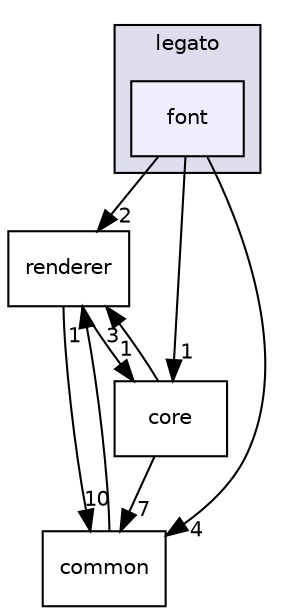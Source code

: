 digraph "C:/Harmony3/gfx/middleware/legato/library/src/gfx/legato/font" {
  compound=true
  node [ fontsize="10", fontname="Helvetica"];
  edge [ labelfontsize="10", labelfontname="Helvetica"];
  subgraph clusterdir_35ffb77fc2d7021c49b72bf388ac031b {
    graph [ bgcolor="#ddddee", pencolor="black", label="legato" fontname="Helvetica", fontsize="10", URL="dir_35ffb77fc2d7021c49b72bf388ac031b.html"]
  dir_7b8562278051ff0d6709fd5943d20fd2 [shape=box, label="font", style="filled", fillcolor="#eeeeff", pencolor="black", URL="dir_7b8562278051ff0d6709fd5943d20fd2.html"];
  }
  dir_4c60f47fe0f5da8efc76de03351e9412 [shape=box label="renderer" URL="dir_4c60f47fe0f5da8efc76de03351e9412.html"];
  dir_fa88ddc64ba904bf53a6551717c775a1 [shape=box label="common" URL="dir_fa88ddc64ba904bf53a6551717c775a1.html"];
  dir_aae68ab1def1d247cf35ee27b39d146a [shape=box label="core" URL="dir_aae68ab1def1d247cf35ee27b39d146a.html"];
  dir_4c60f47fe0f5da8efc76de03351e9412->dir_fa88ddc64ba904bf53a6551717c775a1 [headlabel="10", labeldistance=1.5 headhref="dir_000060_000051.html"];
  dir_4c60f47fe0f5da8efc76de03351e9412->dir_aae68ab1def1d247cf35ee27b39d146a [headlabel="1", labeldistance=1.5 headhref="dir_000060_000052.html"];
  dir_fa88ddc64ba904bf53a6551717c775a1->dir_4c60f47fe0f5da8efc76de03351e9412 [headlabel="1", labeldistance=1.5 headhref="dir_000051_000060.html"];
  dir_aae68ab1def1d247cf35ee27b39d146a->dir_4c60f47fe0f5da8efc76de03351e9412 [headlabel="3", labeldistance=1.5 headhref="dir_000052_000060.html"];
  dir_aae68ab1def1d247cf35ee27b39d146a->dir_fa88ddc64ba904bf53a6551717c775a1 [headlabel="7", labeldistance=1.5 headhref="dir_000052_000051.html"];
  dir_7b8562278051ff0d6709fd5943d20fd2->dir_4c60f47fe0f5da8efc76de03351e9412 [headlabel="2", labeldistance=1.5 headhref="dir_000054_000060.html"];
  dir_7b8562278051ff0d6709fd5943d20fd2->dir_fa88ddc64ba904bf53a6551717c775a1 [headlabel="4", labeldistance=1.5 headhref="dir_000054_000051.html"];
  dir_7b8562278051ff0d6709fd5943d20fd2->dir_aae68ab1def1d247cf35ee27b39d146a [headlabel="1", labeldistance=1.5 headhref="dir_000054_000052.html"];
}
